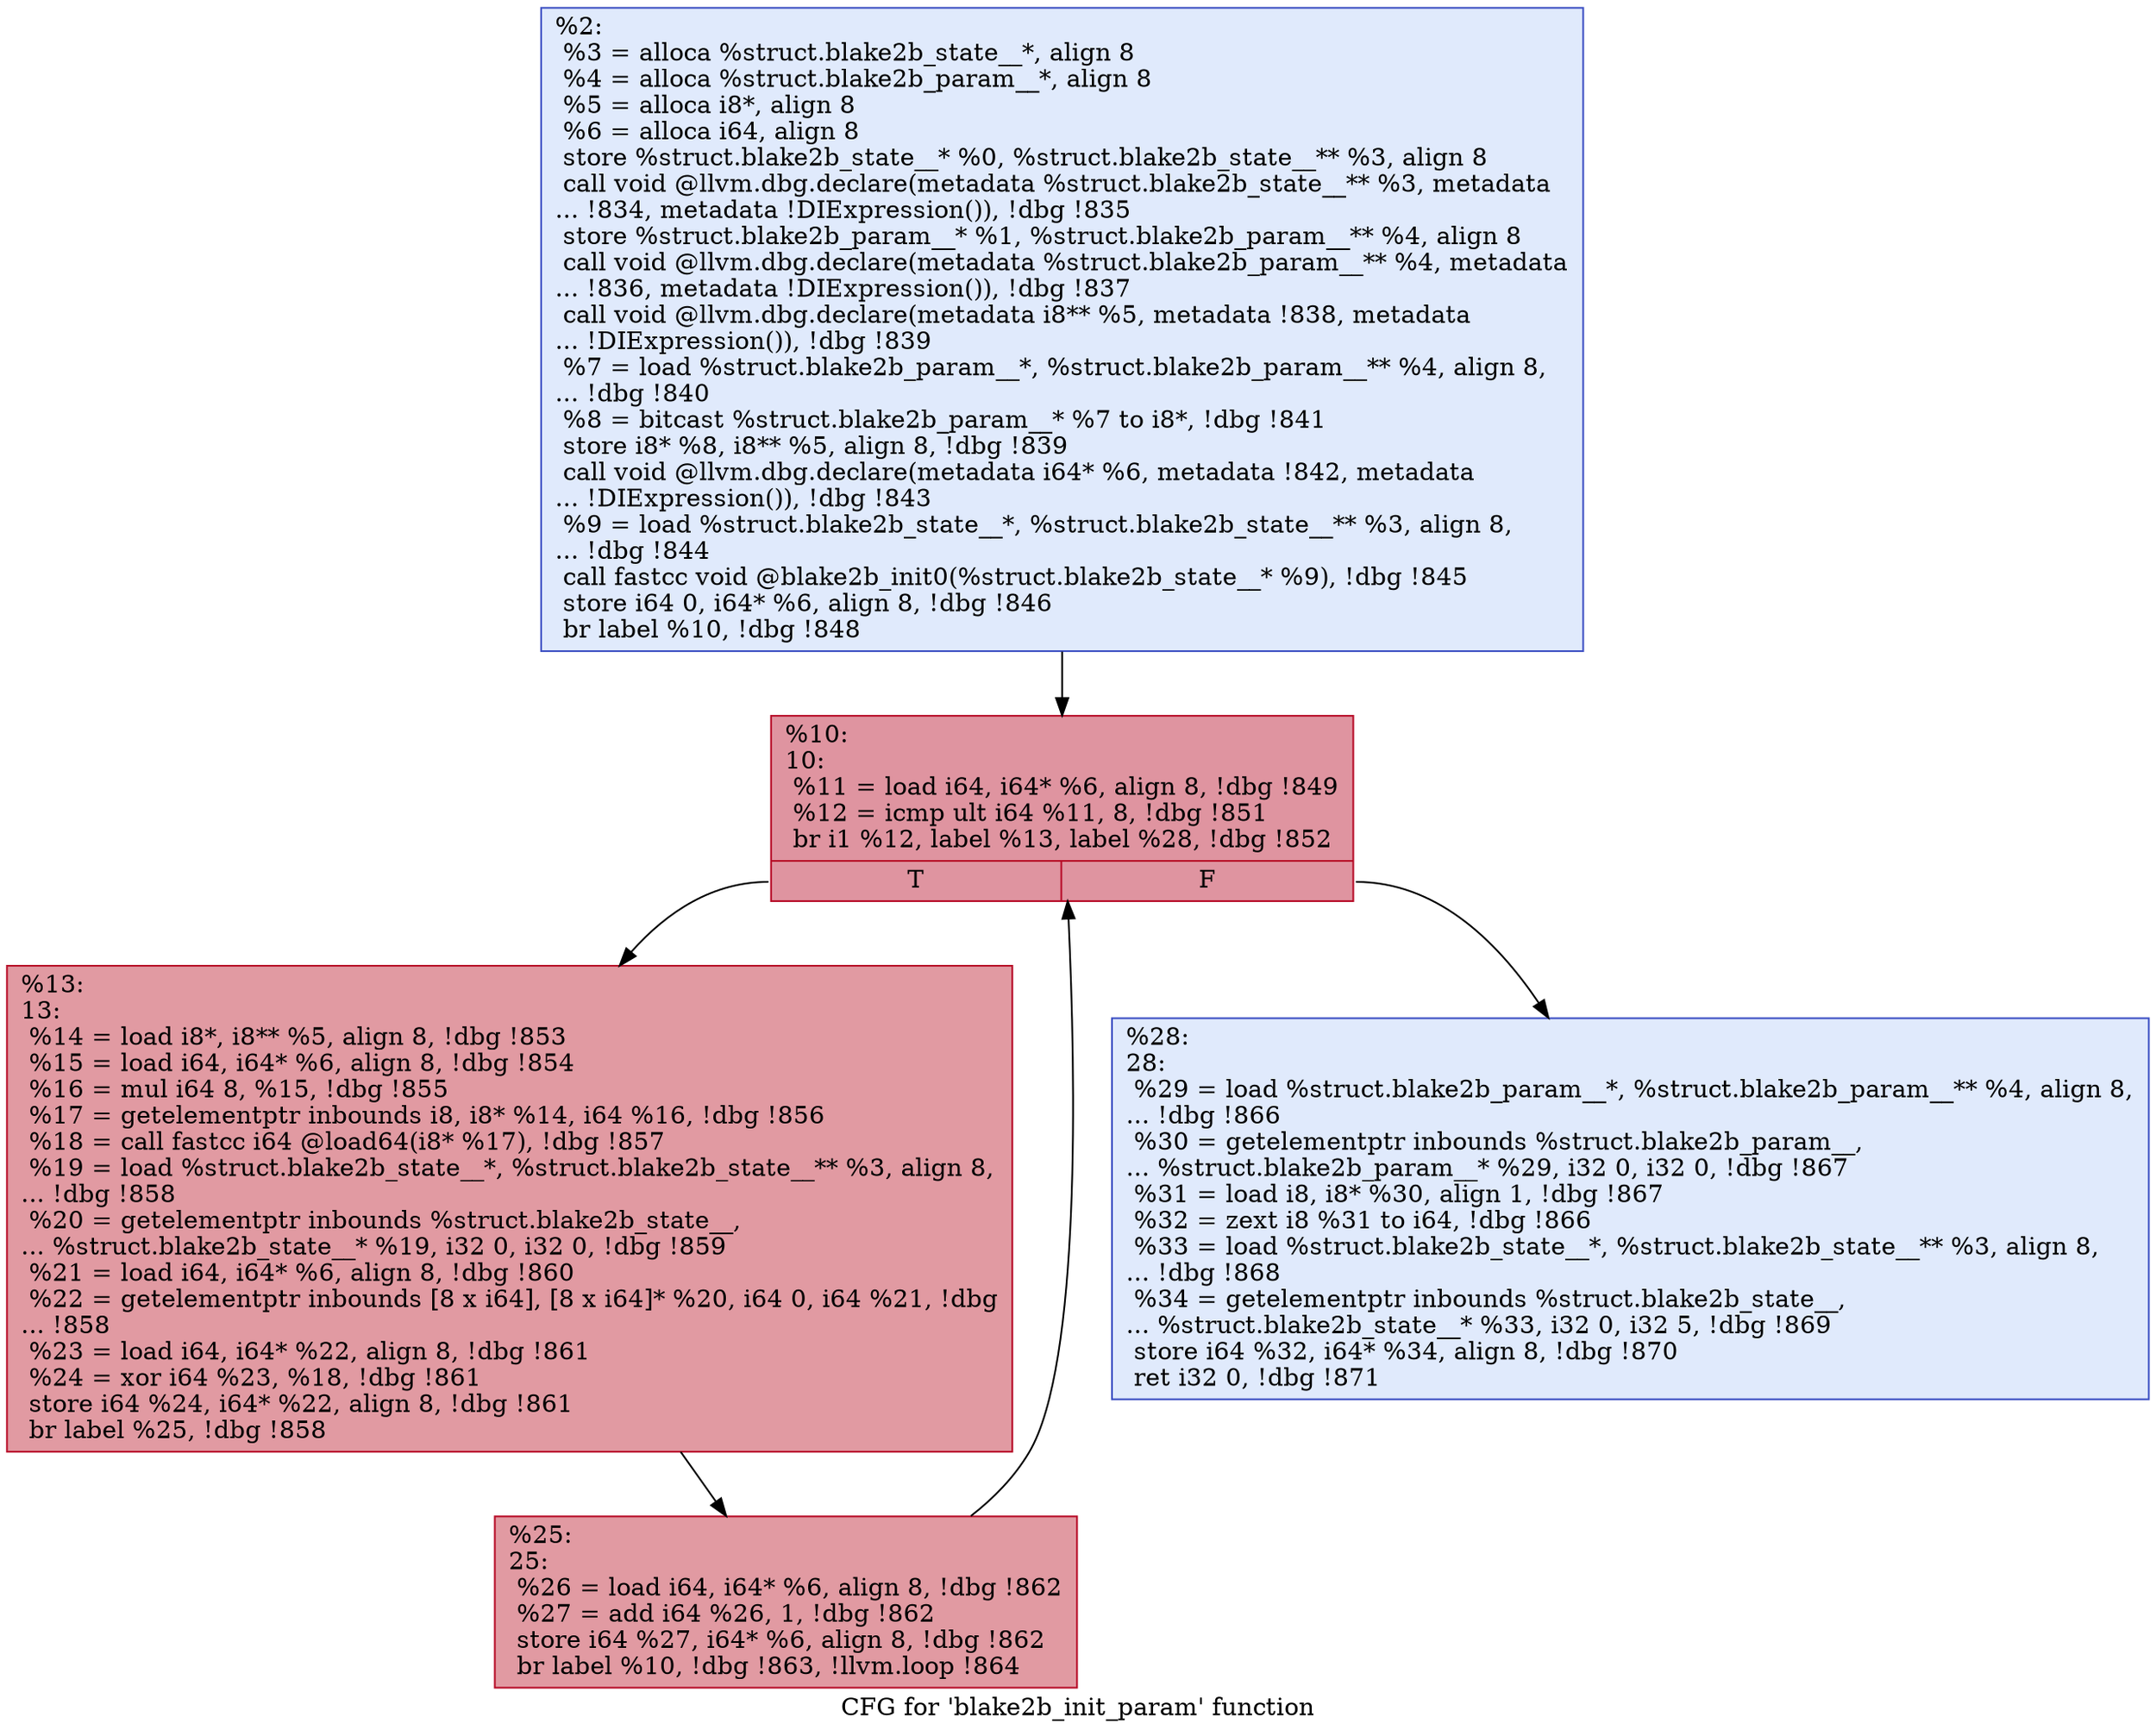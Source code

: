 digraph "CFG for 'blake2b_init_param' function" {
	label="CFG for 'blake2b_init_param' function";

	Node0x212bd20 [shape=record,color="#3d50c3ff", style=filled, fillcolor="#b9d0f970",label="{%2:\l  %3 = alloca %struct.blake2b_state__*, align 8\l  %4 = alloca %struct.blake2b_param__*, align 8\l  %5 = alloca i8*, align 8\l  %6 = alloca i64, align 8\l  store %struct.blake2b_state__* %0, %struct.blake2b_state__** %3, align 8\l  call void @llvm.dbg.declare(metadata %struct.blake2b_state__** %3, metadata\l... !834, metadata !DIExpression()), !dbg !835\l  store %struct.blake2b_param__* %1, %struct.blake2b_param__** %4, align 8\l  call void @llvm.dbg.declare(metadata %struct.blake2b_param__** %4, metadata\l... !836, metadata !DIExpression()), !dbg !837\l  call void @llvm.dbg.declare(metadata i8** %5, metadata !838, metadata\l... !DIExpression()), !dbg !839\l  %7 = load %struct.blake2b_param__*, %struct.blake2b_param__** %4, align 8,\l... !dbg !840\l  %8 = bitcast %struct.blake2b_param__* %7 to i8*, !dbg !841\l  store i8* %8, i8** %5, align 8, !dbg !839\l  call void @llvm.dbg.declare(metadata i64* %6, metadata !842, metadata\l... !DIExpression()), !dbg !843\l  %9 = load %struct.blake2b_state__*, %struct.blake2b_state__** %3, align 8,\l... !dbg !844\l  call fastcc void @blake2b_init0(%struct.blake2b_state__* %9), !dbg !845\l  store i64 0, i64* %6, align 8, !dbg !846\l  br label %10, !dbg !848\l}"];
	Node0x212bd20 -> Node0x212be00;
	Node0x212be00 [shape=record,color="#b70d28ff", style=filled, fillcolor="#b70d2870",label="{%10:\l10:                                               \l  %11 = load i64, i64* %6, align 8, !dbg !849\l  %12 = icmp ult i64 %11, 8, !dbg !851\l  br i1 %12, label %13, label %28, !dbg !852\l|{<s0>T|<s1>F}}"];
	Node0x212be00:s0 -> Node0x212be50;
	Node0x212be00:s1 -> Node0x212bef0;
	Node0x212be50 [shape=record,color="#b70d28ff", style=filled, fillcolor="#bb1b2c70",label="{%13:\l13:                                               \l  %14 = load i8*, i8** %5, align 8, !dbg !853\l  %15 = load i64, i64* %6, align 8, !dbg !854\l  %16 = mul i64 8, %15, !dbg !855\l  %17 = getelementptr inbounds i8, i8* %14, i64 %16, !dbg !856\l  %18 = call fastcc i64 @load64(i8* %17), !dbg !857\l  %19 = load %struct.blake2b_state__*, %struct.blake2b_state__** %3, align 8,\l... !dbg !858\l  %20 = getelementptr inbounds %struct.blake2b_state__,\l... %struct.blake2b_state__* %19, i32 0, i32 0, !dbg !859\l  %21 = load i64, i64* %6, align 8, !dbg !860\l  %22 = getelementptr inbounds [8 x i64], [8 x i64]* %20, i64 0, i64 %21, !dbg\l... !858\l  %23 = load i64, i64* %22, align 8, !dbg !861\l  %24 = xor i64 %23, %18, !dbg !861\l  store i64 %24, i64* %22, align 8, !dbg !861\l  br label %25, !dbg !858\l}"];
	Node0x212be50 -> Node0x212bea0;
	Node0x212bea0 [shape=record,color="#b70d28ff", style=filled, fillcolor="#bb1b2c70",label="{%25:\l25:                                               \l  %26 = load i64, i64* %6, align 8, !dbg !862\l  %27 = add i64 %26, 1, !dbg !862\l  store i64 %27, i64* %6, align 8, !dbg !862\l  br label %10, !dbg !863, !llvm.loop !864\l}"];
	Node0x212bea0 -> Node0x212be00;
	Node0x212bef0 [shape=record,color="#3d50c3ff", style=filled, fillcolor="#b9d0f970",label="{%28:\l28:                                               \l  %29 = load %struct.blake2b_param__*, %struct.blake2b_param__** %4, align 8,\l... !dbg !866\l  %30 = getelementptr inbounds %struct.blake2b_param__,\l... %struct.blake2b_param__* %29, i32 0, i32 0, !dbg !867\l  %31 = load i8, i8* %30, align 1, !dbg !867\l  %32 = zext i8 %31 to i64, !dbg !866\l  %33 = load %struct.blake2b_state__*, %struct.blake2b_state__** %3, align 8,\l... !dbg !868\l  %34 = getelementptr inbounds %struct.blake2b_state__,\l... %struct.blake2b_state__* %33, i32 0, i32 5, !dbg !869\l  store i64 %32, i64* %34, align 8, !dbg !870\l  ret i32 0, !dbg !871\l}"];
}

